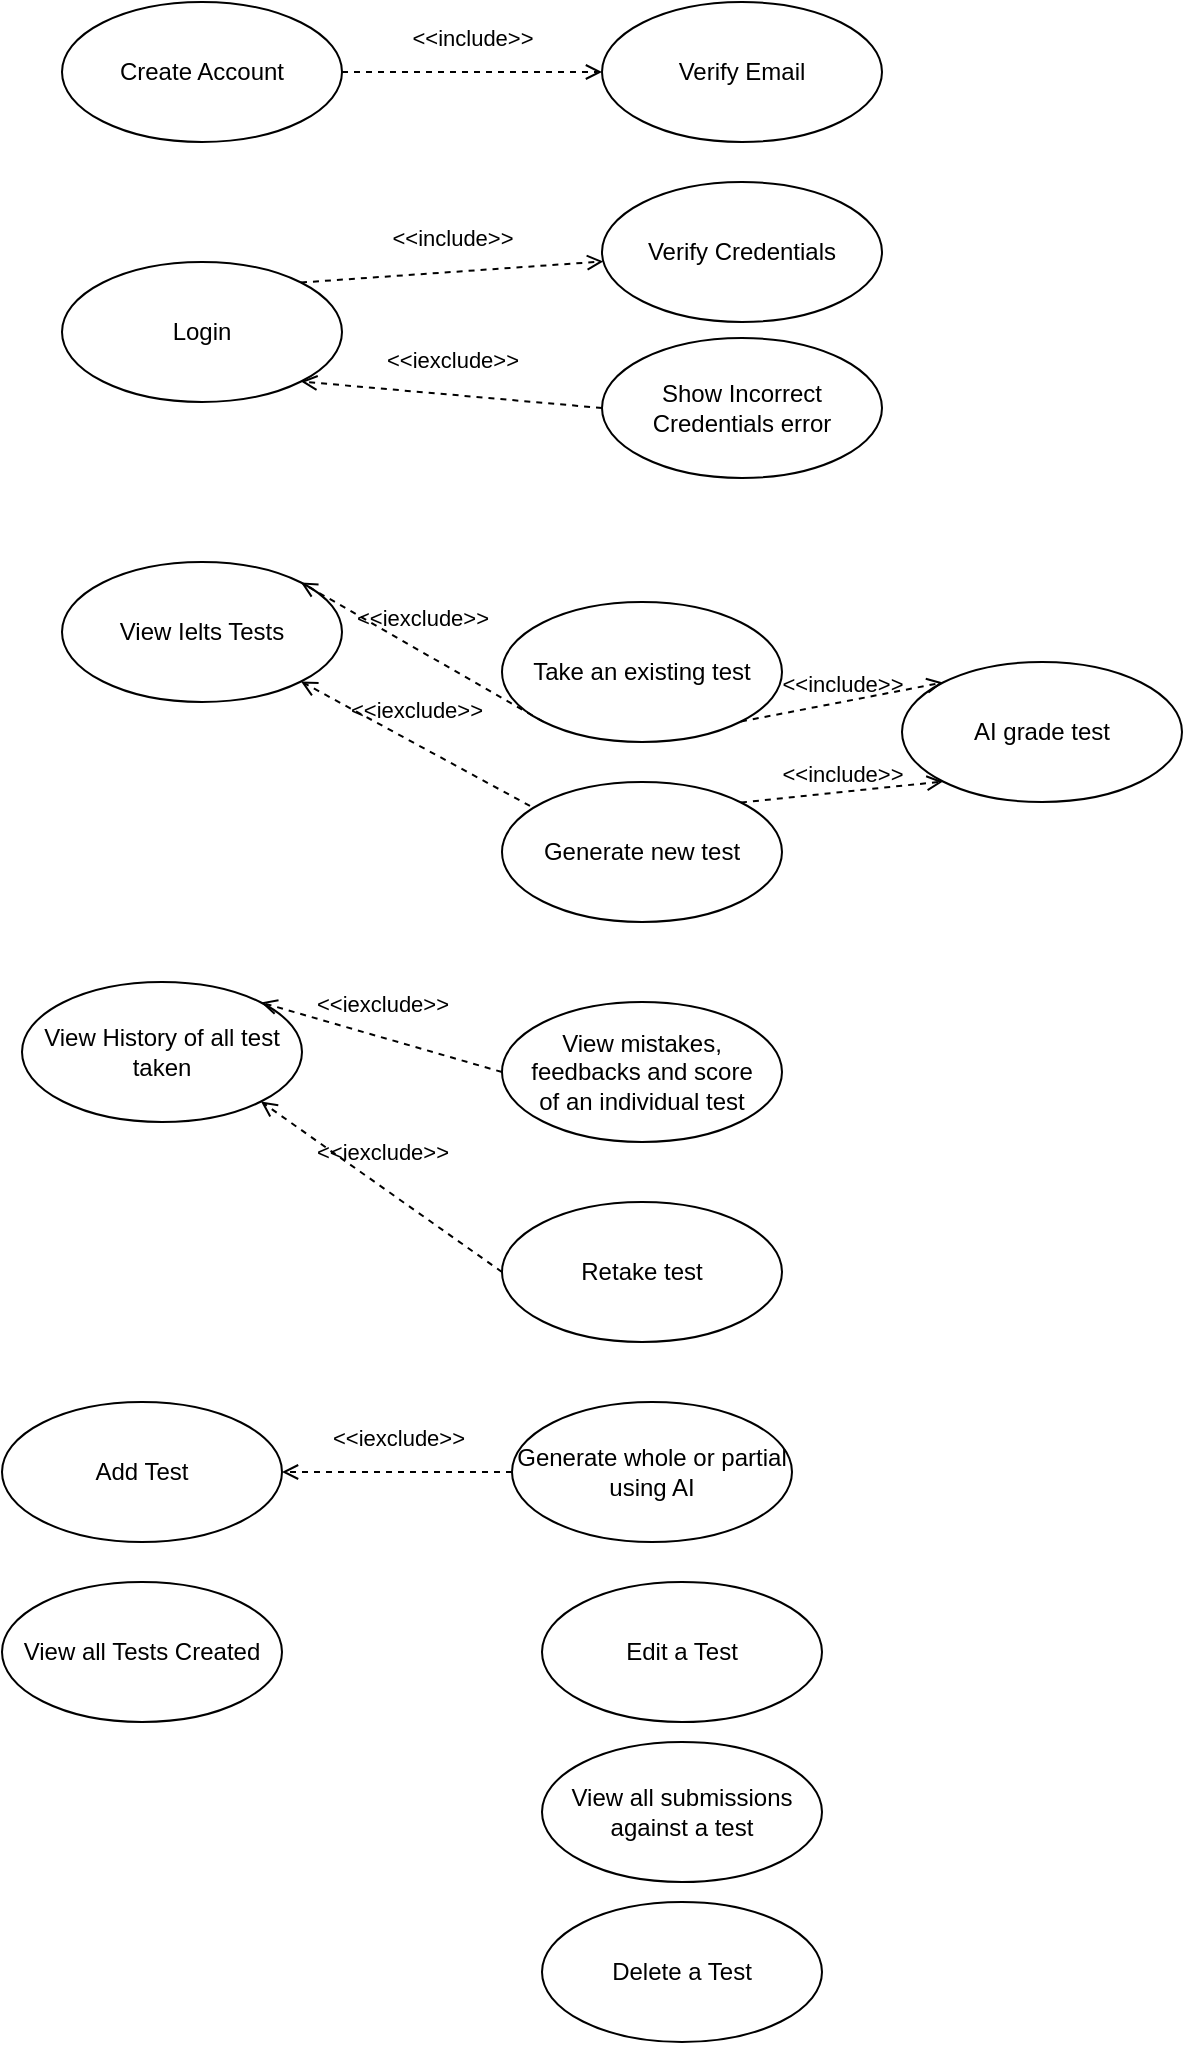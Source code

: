 <mxfile version="24.7.17">
  <diagram name="Page-1" id="qvbRqyxLXS71lStrl_ny">
    <mxGraphModel dx="794" dy="412" grid="1" gridSize="10" guides="1" tooltips="1" connect="1" arrows="1" fold="1" page="1" pageScale="1" pageWidth="850" pageHeight="1100" math="0" shadow="0">
      <root>
        <mxCell id="0" />
        <mxCell id="1" parent="0" />
        <mxCell id="tm2dpPFC_46-o9TjfhTG-2" value="Create Account" style="ellipse;whiteSpace=wrap;html=1;spacing=10;" vertex="1" parent="1">
          <mxGeometry x="200" y="360" width="140" height="70" as="geometry" />
        </mxCell>
        <mxCell id="tm2dpPFC_46-o9TjfhTG-4" value="&amp;lt;&amp;lt;include&amp;gt;&amp;gt;" style="html=1;verticalAlign=bottom;labelBackgroundColor=none;endArrow=open;endFill=0;dashed=1;rounded=0;exitX=1;exitY=0.5;exitDx=0;exitDy=0;entryX=0;entryY=0.5;entryDx=0;entryDy=0;spacing=10;" edge="1" parent="1" source="tm2dpPFC_46-o9TjfhTG-2" target="tm2dpPFC_46-o9TjfhTG-5">
          <mxGeometry width="160" relative="1" as="geometry">
            <mxPoint x="380" y="390" as="sourcePoint" />
            <mxPoint x="540" y="395" as="targetPoint" />
          </mxGeometry>
        </mxCell>
        <mxCell id="tm2dpPFC_46-o9TjfhTG-5" value="Verify Email" style="ellipse;whiteSpace=wrap;html=1;spacing=10;" vertex="1" parent="1">
          <mxGeometry x="470" y="360" width="140" height="70" as="geometry" />
        </mxCell>
        <mxCell id="tm2dpPFC_46-o9TjfhTG-6" value="Login" style="ellipse;whiteSpace=wrap;html=1;spacing=10;" vertex="1" parent="1">
          <mxGeometry x="200" y="490" width="140" height="70" as="geometry" />
        </mxCell>
        <mxCell id="tm2dpPFC_46-o9TjfhTG-7" value="Verify Credentials" style="ellipse;whiteSpace=wrap;html=1;spacing=10;" vertex="1" parent="1">
          <mxGeometry x="470" y="450" width="140" height="70" as="geometry" />
        </mxCell>
        <mxCell id="tm2dpPFC_46-o9TjfhTG-8" value="Show Incorrect Credentials error" style="ellipse;whiteSpace=wrap;html=1;spacing=10;" vertex="1" parent="1">
          <mxGeometry x="470" y="528" width="140" height="70" as="geometry" />
        </mxCell>
        <mxCell id="tm2dpPFC_46-o9TjfhTG-9" value="&amp;lt;&amp;lt;include&amp;gt;&amp;gt;" style="html=1;verticalAlign=bottom;labelBackgroundColor=none;endArrow=open;endFill=0;dashed=1;rounded=0;exitX=1;exitY=0;exitDx=0;exitDy=0;spacing=10;" edge="1" parent="1" source="tm2dpPFC_46-o9TjfhTG-6" target="tm2dpPFC_46-o9TjfhTG-7">
          <mxGeometry width="160" relative="1" as="geometry">
            <mxPoint x="330" y="450" as="sourcePoint" />
            <mxPoint x="490" y="450" as="targetPoint" />
          </mxGeometry>
        </mxCell>
        <mxCell id="tm2dpPFC_46-o9TjfhTG-10" value="&amp;lt;&amp;lt;iexclude&amp;gt;&amp;gt;" style="html=1;verticalAlign=bottom;labelBackgroundColor=none;endArrow=open;endFill=0;dashed=1;rounded=0;exitX=0;exitY=0.5;exitDx=0;exitDy=0;entryX=1;entryY=1;entryDx=0;entryDy=0;spacing=10;" edge="1" parent="1" source="tm2dpPFC_46-o9TjfhTG-8" target="tm2dpPFC_46-o9TjfhTG-6">
          <mxGeometry width="160" relative="1" as="geometry">
            <mxPoint x="260" y="610" as="sourcePoint" />
            <mxPoint x="420" y="610" as="targetPoint" />
          </mxGeometry>
        </mxCell>
        <mxCell id="tm2dpPFC_46-o9TjfhTG-11" value="View Ielts Tests" style="ellipse;whiteSpace=wrap;html=1;spacing=10;" vertex="1" parent="1">
          <mxGeometry x="200" y="640" width="140" height="70" as="geometry" />
        </mxCell>
        <mxCell id="tm2dpPFC_46-o9TjfhTG-12" value="Take an existing test" style="ellipse;whiteSpace=wrap;html=1;spacing=10;" vertex="1" parent="1">
          <mxGeometry x="420" y="660" width="140" height="70" as="geometry" />
        </mxCell>
        <mxCell id="tm2dpPFC_46-o9TjfhTG-13" value="Generate new test" style="ellipse;whiteSpace=wrap;html=1;spacing=10;" vertex="1" parent="1">
          <mxGeometry x="420" y="750" width="140" height="70" as="geometry" />
        </mxCell>
        <mxCell id="tm2dpPFC_46-o9TjfhTG-14" value="&amp;lt;&amp;lt;iexclude&amp;gt;&amp;gt;" style="html=1;verticalAlign=bottom;labelBackgroundColor=none;endArrow=open;endFill=0;dashed=1;rounded=0;exitX=0;exitY=1;exitDx=0;exitDy=0;entryX=1;entryY=0;entryDx=0;entryDy=0;spacing=10;" edge="1" parent="1" source="tm2dpPFC_46-o9TjfhTG-12" target="tm2dpPFC_46-o9TjfhTG-11">
          <mxGeometry width="160" relative="1" as="geometry">
            <mxPoint x="480" y="623" as="sourcePoint" />
            <mxPoint x="329" y="610" as="targetPoint" />
          </mxGeometry>
        </mxCell>
        <mxCell id="tm2dpPFC_46-o9TjfhTG-15" value="&amp;lt;&amp;lt;iexclude&amp;gt;&amp;gt;" style="html=1;verticalAlign=bottom;labelBackgroundColor=none;endArrow=open;endFill=0;dashed=1;rounded=0;exitX=0.1;exitY=0.171;exitDx=0;exitDy=0;entryX=1;entryY=1;entryDx=0;entryDy=0;exitPerimeter=0;spacing=10;" edge="1" parent="1" source="tm2dpPFC_46-o9TjfhTG-13" target="tm2dpPFC_46-o9TjfhTG-11">
          <mxGeometry width="160" relative="1" as="geometry">
            <mxPoint x="401" y="783" as="sourcePoint" />
            <mxPoint x="250" y="770" as="targetPoint" />
          </mxGeometry>
        </mxCell>
        <mxCell id="tm2dpPFC_46-o9TjfhTG-16" value="AI grade test" style="ellipse;whiteSpace=wrap;html=1;spacing=10;" vertex="1" parent="1">
          <mxGeometry x="620" y="690" width="140" height="70" as="geometry" />
        </mxCell>
        <mxCell id="tm2dpPFC_46-o9TjfhTG-17" value="View History of all test taken" style="ellipse;whiteSpace=wrap;html=1;spacing=10;" vertex="1" parent="1">
          <mxGeometry x="180" y="850" width="140" height="70" as="geometry" />
        </mxCell>
        <mxCell id="tm2dpPFC_46-o9TjfhTG-18" value="View mistakes, feedbacks and score of an individual test" style="ellipse;whiteSpace=wrap;html=1;spacing=10;" vertex="1" parent="1">
          <mxGeometry x="420" y="860" width="140" height="70" as="geometry" />
        </mxCell>
        <mxCell id="tm2dpPFC_46-o9TjfhTG-19" value="Retake test" style="ellipse;whiteSpace=wrap;html=1;" vertex="1" parent="1">
          <mxGeometry x="420" y="960" width="140" height="70" as="geometry" />
        </mxCell>
        <mxCell id="tm2dpPFC_46-o9TjfhTG-20" value="&amp;lt;&amp;lt;include&amp;gt;&amp;gt;" style="html=1;verticalAlign=bottom;labelBackgroundColor=none;endArrow=open;endFill=0;dashed=1;rounded=0;exitX=1;exitY=1;exitDx=0;exitDy=0;entryX=0;entryY=0;entryDx=0;entryDy=0;" edge="1" parent="1" source="tm2dpPFC_46-o9TjfhTG-12" target="tm2dpPFC_46-o9TjfhTG-16">
          <mxGeometry width="160" relative="1" as="geometry">
            <mxPoint x="570" y="640" as="sourcePoint" />
            <mxPoint x="730" y="640" as="targetPoint" />
          </mxGeometry>
        </mxCell>
        <mxCell id="tm2dpPFC_46-o9TjfhTG-21" value="&amp;lt;&amp;lt;include&amp;gt;&amp;gt;" style="html=1;verticalAlign=bottom;labelBackgroundColor=none;endArrow=open;endFill=0;dashed=1;rounded=0;exitX=1;exitY=0;exitDx=0;exitDy=0;entryX=0;entryY=1;entryDx=0;entryDy=0;" edge="1" parent="1" source="tm2dpPFC_46-o9TjfhTG-13" target="tm2dpPFC_46-o9TjfhTG-16">
          <mxGeometry width="160" relative="1" as="geometry">
            <mxPoint x="600" y="810" as="sourcePoint" />
            <mxPoint x="760" y="810" as="targetPoint" />
          </mxGeometry>
        </mxCell>
        <mxCell id="tm2dpPFC_46-o9TjfhTG-22" value="&amp;lt;&amp;lt;iexclude&amp;gt;&amp;gt;" style="html=1;verticalAlign=bottom;labelBackgroundColor=none;endArrow=open;endFill=0;dashed=1;rounded=0;exitX=0;exitY=0.5;exitDx=0;exitDy=0;entryX=1;entryY=0;entryDx=0;entryDy=0;spacing=10;" edge="1" parent="1" source="tm2dpPFC_46-o9TjfhTG-18" target="tm2dpPFC_46-o9TjfhTG-17">
          <mxGeometry width="160" relative="1" as="geometry">
            <mxPoint x="435" y="850" as="sourcePoint" />
            <mxPoint x="320" y="788" as="targetPoint" />
          </mxGeometry>
        </mxCell>
        <mxCell id="tm2dpPFC_46-o9TjfhTG-24" value="&amp;lt;&amp;lt;iexclude&amp;gt;&amp;gt;" style="html=1;verticalAlign=bottom;labelBackgroundColor=none;endArrow=open;endFill=0;dashed=1;rounded=0;exitX=0;exitY=0.5;exitDx=0;exitDy=0;entryX=1;entryY=1;entryDx=0;entryDy=0;spacing=10;" edge="1" parent="1" source="tm2dpPFC_46-o9TjfhTG-19" target="tm2dpPFC_46-o9TjfhTG-17">
          <mxGeometry width="160" relative="1" as="geometry">
            <mxPoint x="420" y="1026" as="sourcePoint" />
            <mxPoint x="305" y="964" as="targetPoint" />
          </mxGeometry>
        </mxCell>
        <mxCell id="tm2dpPFC_46-o9TjfhTG-25" value="Add Test" style="ellipse;whiteSpace=wrap;html=1;" vertex="1" parent="1">
          <mxGeometry x="170" y="1060" width="140" height="70" as="geometry" />
        </mxCell>
        <mxCell id="tm2dpPFC_46-o9TjfhTG-26" value="Generate whole or partial using AI" style="ellipse;whiteSpace=wrap;html=1;" vertex="1" parent="1">
          <mxGeometry x="425" y="1060" width="140" height="70" as="geometry" />
        </mxCell>
        <mxCell id="tm2dpPFC_46-o9TjfhTG-27" value="&amp;lt;&amp;lt;iexclude&amp;gt;&amp;gt;" style="html=1;verticalAlign=bottom;labelBackgroundColor=none;endArrow=open;endFill=0;dashed=1;rounded=0;exitX=0;exitY=0.5;exitDx=0;exitDy=0;entryX=1;entryY=0.5;entryDx=0;entryDy=0;spacing=10;" edge="1" parent="1" source="tm2dpPFC_46-o9TjfhTG-26" target="tm2dpPFC_46-o9TjfhTG-25">
          <mxGeometry width="160" relative="1" as="geometry">
            <mxPoint x="411" y="1065" as="sourcePoint" />
            <mxPoint x="290" y="980" as="targetPoint" />
          </mxGeometry>
        </mxCell>
        <mxCell id="tm2dpPFC_46-o9TjfhTG-28" value="View all Tests Created" style="ellipse;whiteSpace=wrap;html=1;" vertex="1" parent="1">
          <mxGeometry x="170" y="1150" width="140" height="70" as="geometry" />
        </mxCell>
        <mxCell id="tm2dpPFC_46-o9TjfhTG-29" value="Edit a Test" style="ellipse;whiteSpace=wrap;html=1;" vertex="1" parent="1">
          <mxGeometry x="440" y="1150" width="140" height="70" as="geometry" />
        </mxCell>
        <mxCell id="tm2dpPFC_46-o9TjfhTG-30" value="Delete a Test" style="ellipse;whiteSpace=wrap;html=1;" vertex="1" parent="1">
          <mxGeometry x="440" y="1310" width="140" height="70" as="geometry" />
        </mxCell>
        <mxCell id="tm2dpPFC_46-o9TjfhTG-31" value="View all submissions against a test" style="ellipse;whiteSpace=wrap;html=1;" vertex="1" parent="1">
          <mxGeometry x="440" y="1230" width="140" height="70" as="geometry" />
        </mxCell>
      </root>
    </mxGraphModel>
  </diagram>
</mxfile>
